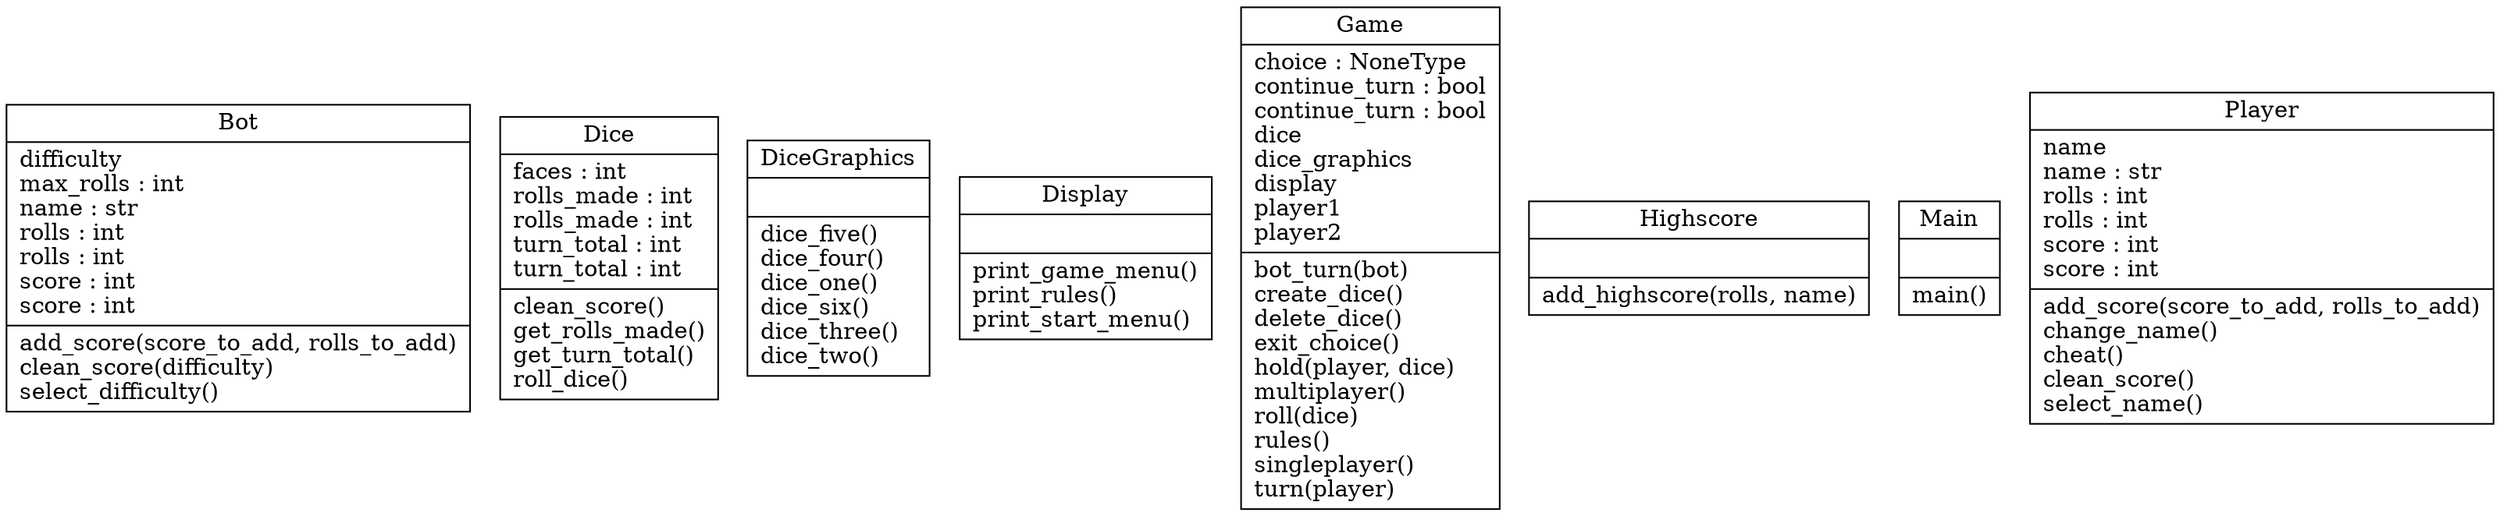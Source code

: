 digraph "classes" {
rankdir=BT
charset="utf-8"
"game.bot.Bot" [color="black", fontcolor="black", label="{Bot|difficulty\lmax_rolls : int\lname : str\lrolls : int\lrolls : int\lscore : int\lscore : int\l|add_score(score_to_add, rolls_to_add)\lclean_score(difficulty)\lselect_difficulty()\l}", shape="record", style="solid"];
"game.dice.Dice" [color="black", fontcolor="black", label="{Dice|faces : int\lrolls_made : int\lrolls_made : int\lturn_total : int\lturn_total : int\l|clean_score()\lget_rolls_made()\lget_turn_total()\lroll_dice()\l}", shape="record", style="solid"];
"game.dice_graphics.DiceGraphics" [color="black", fontcolor="black", label="{DiceGraphics|\l|dice_five()\ldice_four()\ldice_one()\ldice_six()\ldice_three()\ldice_two()\l}", shape="record", style="solid"];
"game.display.Display" [color="black", fontcolor="black", label="{Display|\l|print_game_menu()\lprint_rules()\lprint_start_menu()\l}", shape="record", style="solid"];
"game.game.Game" [color="black", fontcolor="black", label="{Game|choice : NoneType\lcontinue_turn : bool\lcontinue_turn : bool\ldice\ldice_graphics\ldisplay\lplayer1\lplayer2\l|bot_turn(bot)\lcreate_dice()\ldelete_dice()\lexit_choice()\lhold(player, dice)\lmultiplayer()\lroll(dice)\lrules()\lsingleplayer()\lturn(player)\l}", shape="record", style="solid"];
"game.highscore.Highscore" [color="black", fontcolor="black", label="{Highscore|\l|add_highscore(rolls, name)\l}", shape="record", style="solid"];
"game.main.Main" [color="black", fontcolor="black", label="{Main|\l|main()\l}", shape="record", style="solid"];
"game.player.Player" [color="black", fontcolor="black", label="{Player|name\lname : str\lrolls : int\lrolls : int\lscore : int\lscore : int\l|add_score(score_to_add, rolls_to_add)\lchange_name()\lcheat()\lclean_score()\lselect_name()\l}", shape="record", style="solid"];
}
